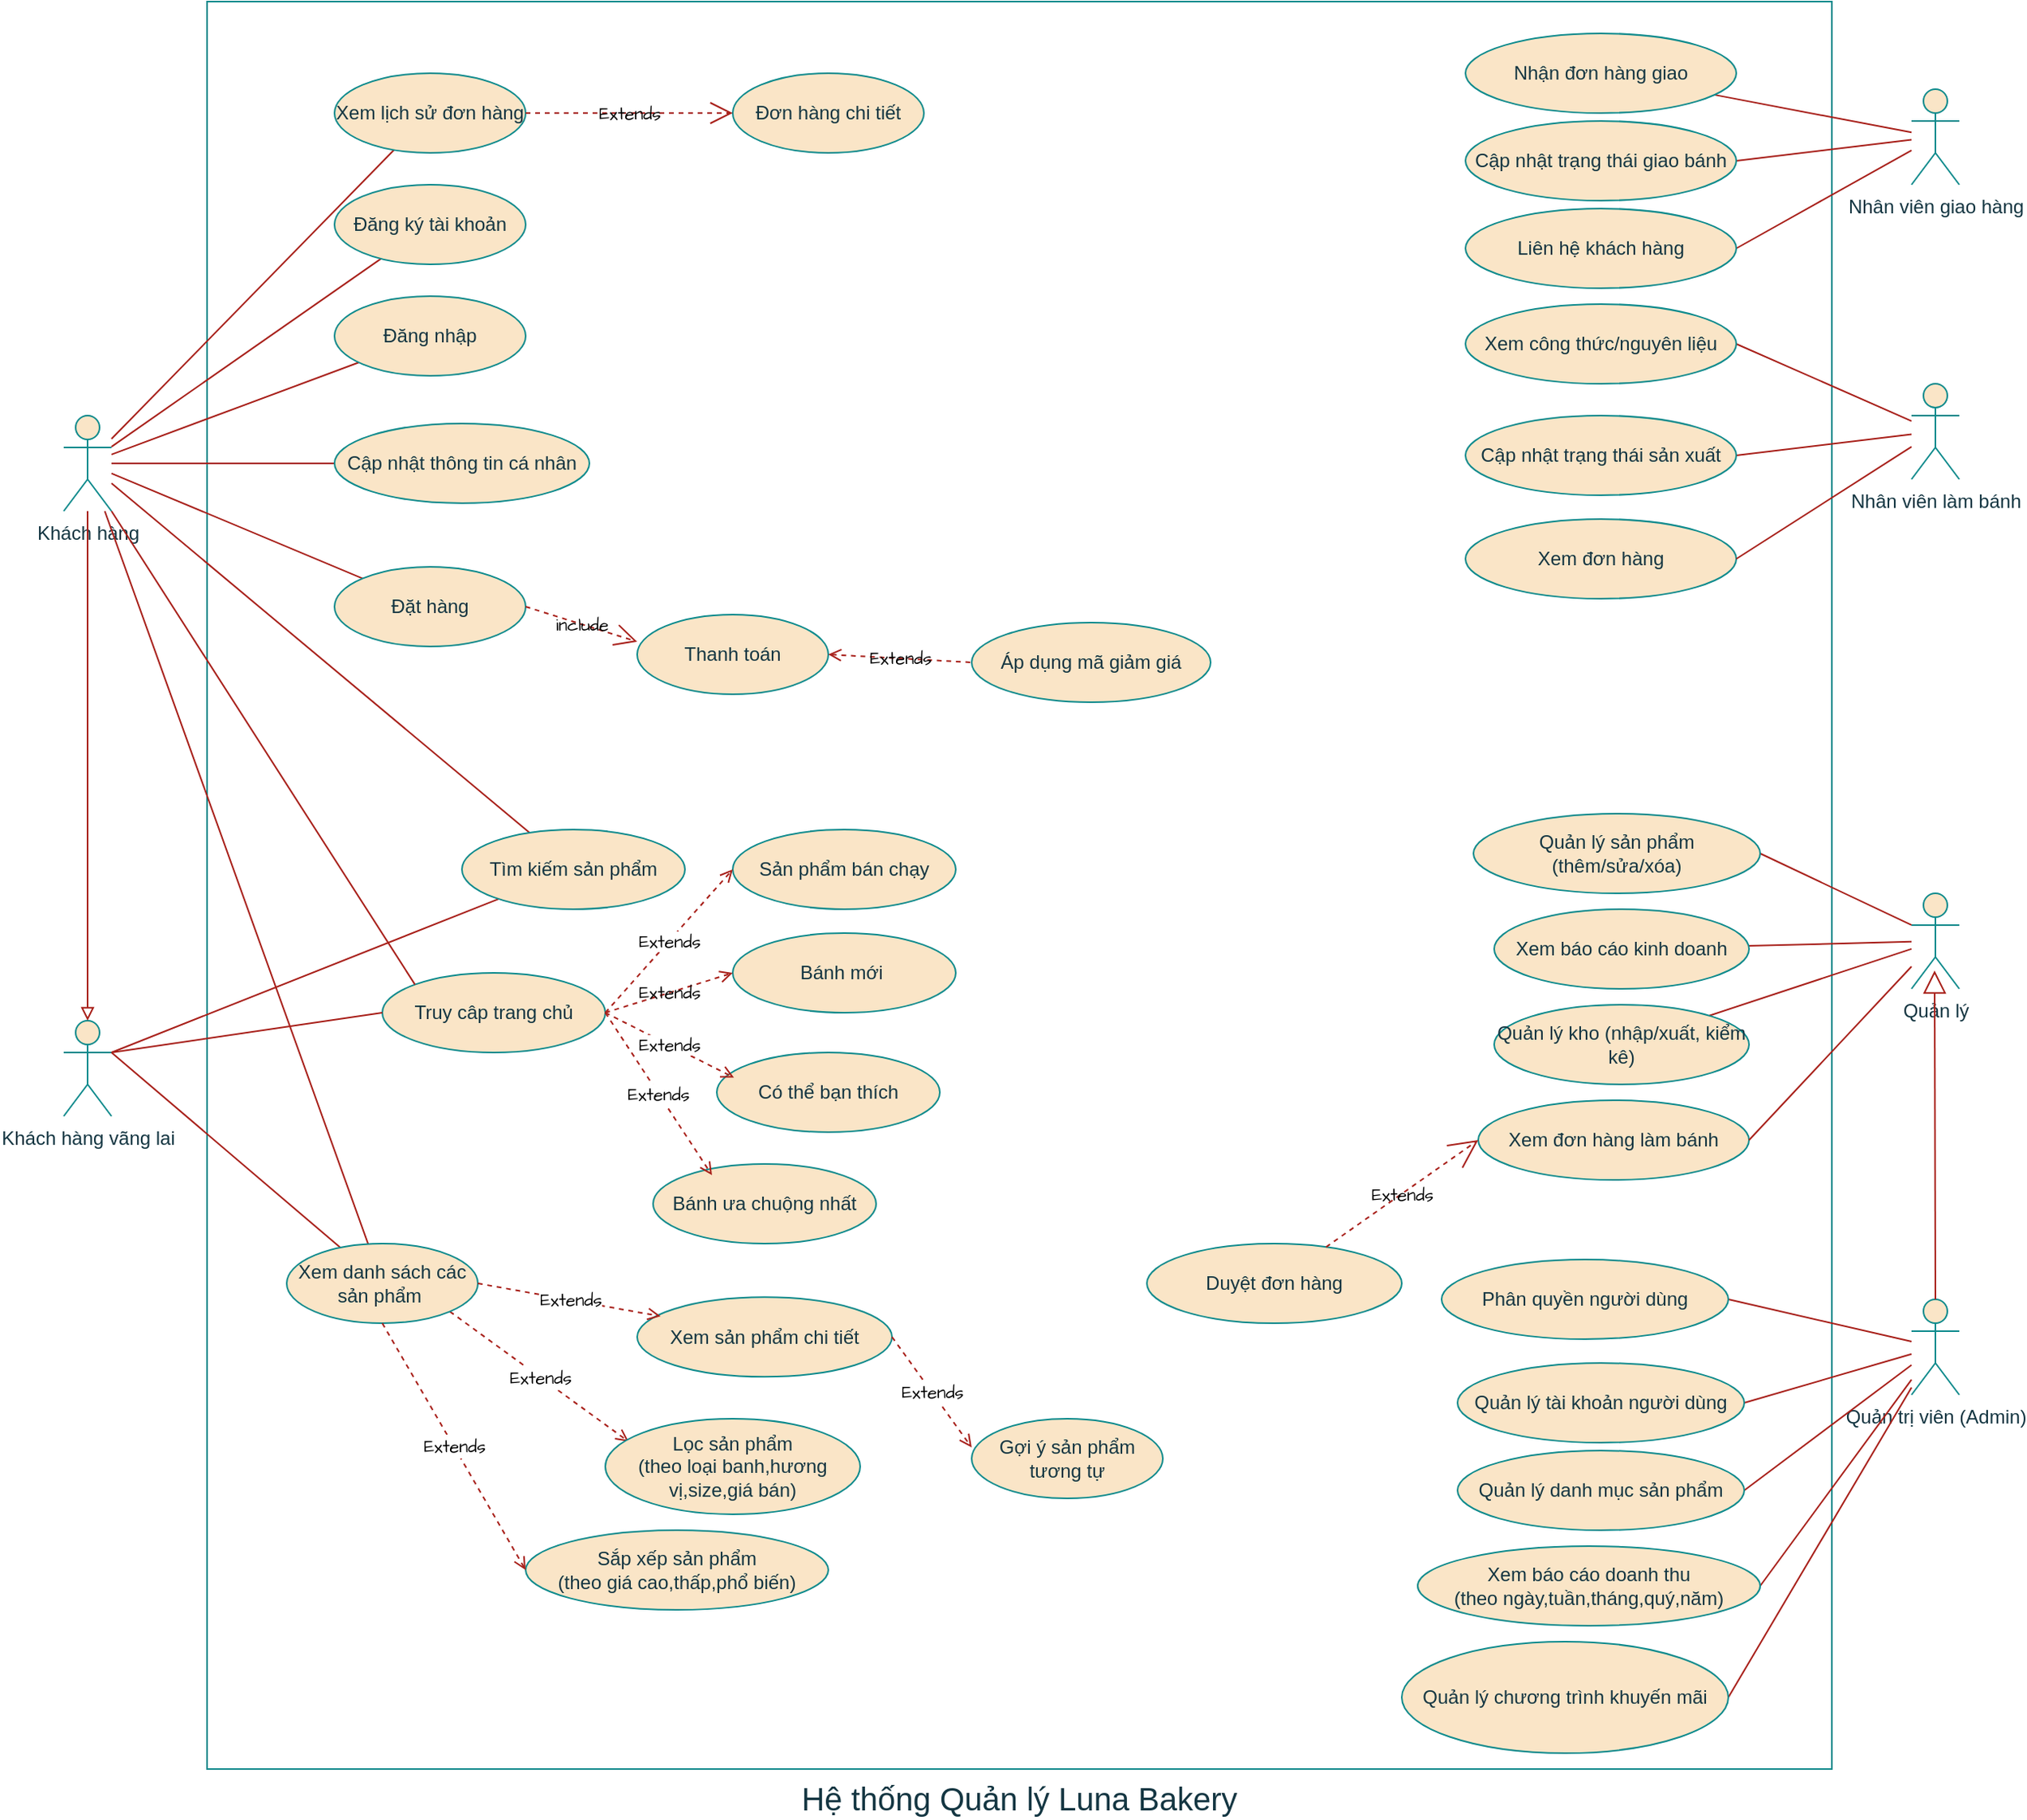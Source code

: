 <mxfile version="27.1.4">
  <diagram id="use_case_diagram_detailed" name="Page-1">
    <mxGraphModel dx="2013" dy="795" grid="1" gridSize="10" guides="1" tooltips="1" connect="1" arrows="1" fold="1" page="1" pageScale="1" pageWidth="827" pageHeight="1169" math="0" shadow="0">
      <root>
        <mxCell id="0" />
        <mxCell id="1" parent="0" />
        <mxCell id="wWzP6dK9qYtB4x3x5y1-1" value="Hệ thống Quản lý Luna Bakery" style="shape=rectangle;labelPosition=top;verticalLabelPosition=bottom;align=center;verticalAlign=top;whiteSpace=wrap;fillColor=none;fontSize=20;labelBackgroundColor=none;strokeColor=#0F8B8D;fontColor=#143642;" parent="1" vertex="1">
          <mxGeometry width="1020" height="1110" as="geometry" />
        </mxCell>
        <mxCell id="wWzP6dK9qYtB4x3x5y1-2" value="Khách hàng" style="shape=umlActor;verticalLabelPosition=bottom;verticalAlign=top;html=1;labelBackgroundColor=none;fillColor=#FAE5C7;strokeColor=#0F8B8D;fontColor=#143642;" parent="1" vertex="1">
          <mxGeometry x="-90" y="260" width="30" height="60" as="geometry" />
        </mxCell>
        <mxCell id="wWzP6dK9qYtB4x3x5y1-3" value="Khách hàng vãng lai" style="shape=umlActor;verticalLabelPosition=bottom;verticalAlign=top;html=1;labelBackgroundColor=none;fillColor=#FAE5C7;strokeColor=#0F8B8D;fontColor=#143642;" parent="1" vertex="1">
          <mxGeometry x="-90" y="640" width="30" height="60" as="geometry" />
        </mxCell>
        <mxCell id="wWzP6dK9qYtB4x3x5y1-4" value="Quản trị viên (Admin)" style="shape=umlActor;verticalLabelPosition=bottom;verticalAlign=top;html=1;labelBackgroundColor=none;fillColor=#FAE5C7;strokeColor=#0F8B8D;fontColor=#143642;" parent="1" vertex="1">
          <mxGeometry x="1070" y="815" width="30" height="60" as="geometry" />
        </mxCell>
        <mxCell id="wWzP6dK9qYtB4x3x5y1-5" value="Quản lý" style="shape=umlActor;verticalLabelPosition=bottom;verticalAlign=top;html=1;labelBackgroundColor=none;fillColor=#FAE5C7;strokeColor=#0F8B8D;fontColor=#143642;" parent="1" vertex="1">
          <mxGeometry x="1070" y="560" width="30" height="60" as="geometry" />
        </mxCell>
        <mxCell id="wWzP6dK9qYtB4x3x5y1-6" value="Nhân viên làm bánh" style="shape=umlActor;verticalLabelPosition=bottom;verticalAlign=top;html=1;labelBackgroundColor=none;fillColor=#FAE5C7;strokeColor=#0F8B8D;fontColor=#143642;" parent="1" vertex="1">
          <mxGeometry x="1070" y="240" width="30" height="60" as="geometry" />
        </mxCell>
        <mxCell id="wWzP6dK9qYtB4x3x5y1-7" value="Nhân viên giao hàng" style="shape=umlActor;verticalLabelPosition=bottom;verticalAlign=top;html=1;labelBackgroundColor=none;fillColor=#FAE5C7;strokeColor=#0F8B8D;fontColor=#143642;" parent="1" vertex="1">
          <mxGeometry x="1070" y="55" width="30" height="60" as="geometry" />
        </mxCell>
        <mxCell id="conn_kh_xem_sp" value="" style="endArrow=none;html=1;labelBackgroundColor=none;strokeColor=#A8201A;fontColor=default;" parent="1" source="wWzP6dK9qYtB4x3x5y1-2" target="uc_xem_sp" edge="1">
          <mxGeometry width="50" height="50" relative="1" as="geometry">
            <mxPoint x="760" y="485" as="sourcePoint" />
            <mxPoint x="810" y="435" as="targetPoint" />
          </mxGeometry>
        </mxCell>
        <mxCell id="conn_kh_dat_hang" value="" style="endArrow=none;html=1;labelBackgroundColor=none;strokeColor=#A8201A;fontColor=default;" parent="1" source="wWzP6dK9qYtB4x3x5y1-2" target="uc_dat_hang" edge="1">
          <mxGeometry width="50" height="50" relative="1" as="geometry">
            <mxPoint x="760" y="485" as="sourcePoint" />
            <mxPoint x="810" y="435" as="targetPoint" />
          </mxGeometry>
        </mxCell>
        <mxCell id="conn_kh_lich_su" value="" style="endArrow=none;html=1;labelBackgroundColor=none;strokeColor=#A8201A;fontColor=default;" parent="1" source="wWzP6dK9qYtB4x3x5y1-2" target="uc_xem_lich_su" edge="1">
          <mxGeometry width="50" height="50" relative="1" as="geometry">
            <mxPoint x="760" y="485" as="sourcePoint" />
            <mxPoint x="810" y="435" as="targetPoint" />
          </mxGeometry>
        </mxCell>
        <mxCell id="conn_kh_dang_ky" value="" style="endArrow=none;html=1;labelBackgroundColor=none;strokeColor=#A8201A;fontColor=default;" parent="1" source="wWzP6dK9qYtB4x3x5y1-2" target="uc_dang_ky" edge="1">
          <mxGeometry width="50" height="50" relative="1" as="geometry">
            <mxPoint x="760" y="485" as="sourcePoint" />
            <mxPoint x="810" y="435" as="targetPoint" />
          </mxGeometry>
        </mxCell>
        <mxCell id="conn_kh_dang_nhap" value="" style="endArrow=none;html=1;labelBackgroundColor=none;strokeColor=#A8201A;fontColor=default;" parent="1" source="wWzP6dK9qYtB4x3x5y1-2" target="uc_dang_nhap" edge="1">
          <mxGeometry width="50" height="50" relative="1" as="geometry">
            <mxPoint x="760" y="485" as="sourcePoint" />
            <mxPoint x="810" y="435" as="targetPoint" />
          </mxGeometry>
        </mxCell>
        <mxCell id="conn_kh_cap_nhat_tt" value="" style="endArrow=none;html=1;labelBackgroundColor=none;strokeColor=#A8201A;fontColor=default;" parent="1" source="wWzP6dK9qYtB4x3x5y1-2" target="uc_cap_nhat_tt" edge="1">
          <mxGeometry width="50" height="50" relative="1" as="geometry">
            <mxPoint x="760" y="485" as="sourcePoint" />
            <mxPoint x="810" y="435" as="targetPoint" />
          </mxGeometry>
        </mxCell>
        <mxCell id="conn_kh_tim_kiem" value="" style="endArrow=none;html=1;labelBackgroundColor=none;strokeColor=#A8201A;fontColor=default;" parent="1" source="wWzP6dK9qYtB4x3x5y1-2" target="uc_tim_kiem" edge="1">
          <mxGeometry width="50" height="50" relative="1" as="geometry">
            <mxPoint x="760" y="485" as="sourcePoint" />
            <mxPoint x="810" y="435" as="targetPoint" />
          </mxGeometry>
        </mxCell>
        <mxCell id="conn_kvl_xem_sp" value="" style="endArrow=none;html=1;labelBackgroundColor=none;strokeColor=#A8201A;fontColor=default;exitX=1;exitY=0.333;exitDx=0;exitDy=0;exitPerimeter=0;" parent="1" source="wWzP6dK9qYtB4x3x5y1-3" target="uc_xem_sp" edge="1">
          <mxGeometry width="50" height="50" relative="1" as="geometry">
            <mxPoint x="760" y="585" as="sourcePoint" />
            <mxPoint x="810" y="535" as="targetPoint" />
          </mxGeometry>
        </mxCell>
        <mxCell id="conn_kvl_tim_kiem" value="" style="endArrow=none;html=1;labelBackgroundColor=none;strokeColor=#A8201A;fontColor=default;exitX=1;exitY=0.333;exitDx=0;exitDy=0;exitPerimeter=0;" parent="1" source="wWzP6dK9qYtB4x3x5y1-3" target="uc_tim_kiem" edge="1">
          <mxGeometry width="50" height="50" relative="1" as="geometry">
            <mxPoint x="760" y="585" as="sourcePoint" />
            <mxPoint x="810" y="535" as="targetPoint" />
          </mxGeometry>
        </mxCell>
        <mxCell id="conn_admin_ql_tk" value="" style="endArrow=none;html=1;exitX=1;exitY=0.5;exitDx=0;exitDy=0;labelBackgroundColor=none;strokeColor=#A8201A;fontColor=default;" parent="1" source="uc_ql_tk_nd" target="wWzP6dK9qYtB4x3x5y1-4" edge="1">
          <mxGeometry width="50" height="50" relative="1" as="geometry">
            <mxPoint x="390" y="870" as="sourcePoint" />
            <mxPoint x="440" y="820" as="targetPoint" />
          </mxGeometry>
        </mxCell>
        <mxCell id="conn_admin_ql_sp" value="" style="endArrow=none;html=1;exitX=1;exitY=0.5;exitDx=0;exitDy=0;entryX=0;entryY=0.333;entryDx=0;entryDy=0;entryPerimeter=0;labelBackgroundColor=none;strokeColor=#A8201A;fontColor=default;" parent="1" source="uc_ql_sp" target="wWzP6dK9qYtB4x3x5y1-5" edge="1">
          <mxGeometry width="50" height="50" relative="1" as="geometry">
            <mxPoint x="688" y="550" as="sourcePoint" />
            <mxPoint x="916" y="625" as="targetPoint" />
            <Array as="points" />
          </mxGeometry>
        </mxCell>
        <mxCell id="conn_admin_ql_dm" value="" style="endArrow=none;html=1;exitX=1;exitY=0.5;exitDx=0;exitDy=0;labelBackgroundColor=none;strokeColor=#A8201A;fontColor=default;" parent="1" source="uc_ql_dm" target="wWzP6dK9qYtB4x3x5y1-4" edge="1">
          <mxGeometry width="50" height="50" relative="1" as="geometry">
            <mxPoint x="390" y="870" as="sourcePoint" />
            <mxPoint x="440" y="820" as="targetPoint" />
          </mxGeometry>
        </mxCell>
        <mxCell id="conn_admin_bao_cao" value="" style="endArrow=none;html=1;exitX=1;exitY=0.5;exitDx=0;exitDy=0;labelBackgroundColor=none;strokeColor=#A8201A;fontColor=default;" parent="1" source="uc_bao_cao_dt" target="wWzP6dK9qYtB4x3x5y1-4" edge="1">
          <mxGeometry width="50" height="50" relative="1" as="geometry">
            <mxPoint x="390" y="870" as="sourcePoint" />
            <mxPoint x="440" y="820" as="targetPoint" />
          </mxGeometry>
        </mxCell>
        <mxCell id="conn_admin_ql_km" value="" style="endArrow=none;html=1;exitX=1;exitY=0.5;exitDx=0;exitDy=0;labelBackgroundColor=none;strokeColor=#A8201A;fontColor=default;" parent="1" source="uc_ql_km" target="wWzP6dK9qYtB4x3x5y1-4" edge="1">
          <mxGeometry width="50" height="50" relative="1" as="geometry">
            <mxPoint x="390" y="870" as="sourcePoint" />
            <mxPoint x="440" y="820" as="targetPoint" />
          </mxGeometry>
        </mxCell>
        <mxCell id="conn_admin_phan_quyen" value="" style="endArrow=none;html=1;exitX=1;exitY=0.5;exitDx=0;exitDy=0;labelBackgroundColor=none;strokeColor=#A8201A;fontColor=default;" parent="1" source="uc_phan_quyen" target="wWzP6dK9qYtB4x3x5y1-4" edge="1">
          <mxGeometry width="50" height="50" relative="1" as="geometry">
            <mxPoint x="390" y="870" as="sourcePoint" />
            <mxPoint x="440" y="820" as="targetPoint" />
          </mxGeometry>
        </mxCell>
        <mxCell id="conn_manager_ql_kho" value="" style="endArrow=none;html=1;labelBackgroundColor=none;strokeColor=#A8201A;fontColor=default;" parent="1" source="uc_ql_kho" target="wWzP6dK9qYtB4x3x5y1-5" edge="1">
          <mxGeometry width="50" height="50" relative="1" as="geometry">
            <mxPoint x="134" y="90" as="sourcePoint" />
            <mxPoint x="184" y="40" as="targetPoint" />
          </mxGeometry>
        </mxCell>
        <mxCell id="conn_manager_bao_cao_kd" value="" style="endArrow=none;html=1;labelBackgroundColor=none;strokeColor=#A8201A;fontColor=default;" parent="1" source="uc_bao_cao_kd" target="wWzP6dK9qYtB4x3x5y1-5" edge="1">
          <mxGeometry width="50" height="50" relative="1" as="geometry">
            <mxPoint x="134" y="90" as="sourcePoint" />
            <mxPoint x="184" y="40" as="targetPoint" />
          </mxGeometry>
        </mxCell>
        <mxCell id="conn_baker_cap_nhat_tt_sx" value="" style="endArrow=none;html=1;exitX=1;exitY=0.5;exitDx=0;exitDy=0;labelBackgroundColor=none;strokeColor=#A8201A;fontColor=default;" parent="1" source="uc_cap_nhat_tt_sx" target="wWzP6dK9qYtB4x3x5y1-6" edge="1">
          <mxGeometry width="50" height="50" relative="1" as="geometry">
            <mxPoint x="-86" y="500" as="sourcePoint" />
            <mxPoint x="-36" y="450" as="targetPoint" />
          </mxGeometry>
        </mxCell>
        <mxCell id="conn_baker_xem_ct" value="" style="endArrow=none;html=1;exitX=1;exitY=0.5;exitDx=0;exitDy=0;labelBackgroundColor=none;strokeColor=#A8201A;fontColor=default;" parent="1" source="uc_xem_ct_nguyen_lieu" target="wWzP6dK9qYtB4x3x5y1-6" edge="1">
          <mxGeometry width="50" height="50" relative="1" as="geometry">
            <mxPoint x="-86" y="500" as="sourcePoint" />
            <mxPoint x="-36" y="450" as="targetPoint" />
          </mxGeometry>
        </mxCell>
        <mxCell id="conn_delivery_nhan_dh_giao" value="" style="endArrow=none;html=1;labelBackgroundColor=none;strokeColor=#A8201A;fontColor=default;" parent="1" source="uc_nhan_dh_giao" target="wWzP6dK9qYtB4x3x5y1-7" edge="1">
          <mxGeometry width="50" height="50" relative="1" as="geometry">
            <mxPoint x="105" y="70" as="sourcePoint" />
            <mxPoint x="155" y="20" as="targetPoint" />
          </mxGeometry>
        </mxCell>
        <mxCell id="conn_delivery_cap_nhat_tt_giao" value="" style="endArrow=none;html=1;exitX=1;exitY=0.5;exitDx=0;exitDy=0;labelBackgroundColor=none;strokeColor=#A8201A;fontColor=default;" parent="1" source="uc_cap_nhat_tt_giao" target="wWzP6dK9qYtB4x3x5y1-7" edge="1">
          <mxGeometry width="50" height="50" relative="1" as="geometry">
            <mxPoint x="105" y="70" as="sourcePoint" />
            <mxPoint x="155" y="20" as="targetPoint" />
          </mxGeometry>
        </mxCell>
        <mxCell id="conn_delivery_lien_he_kh" value="" style="endArrow=none;html=1;exitX=1;exitY=0.5;exitDx=0;exitDy=0;labelBackgroundColor=none;strokeColor=#A8201A;fontColor=default;" parent="1" source="uc_lien_he_kh" target="wWzP6dK9qYtB4x3x5y1-7" edge="1">
          <mxGeometry width="50" height="50" relative="1" as="geometry">
            <mxPoint x="105" y="70" as="sourcePoint" />
            <mxPoint x="155" y="20" as="targetPoint" />
          </mxGeometry>
        </mxCell>
        <mxCell id="generalization_kh_kvl" value="" style="endArrow=none;endSize=12;endFill=0;html=1;rounded=0;exitX=0.5;exitY=0;exitDx=0;exitDy=0;entryX=0.5;entryY=1;entryDx=0;entryDy=0;startFill=0;startArrow=block;labelBackgroundColor=none;strokeColor=#A8201A;fontColor=default;" parent="1" source="wWzP6dK9qYtB4x3x5y1-3" target="wWzP6dK9qYtB4x3x5y1-2" edge="1">
          <mxGeometry width="160" height="100" relative="1" as="geometry">
            <mxPoint x="1100" y="1060" as="sourcePoint" />
            <mxPoint x="1110" y="1010" as="targetPoint" />
          </mxGeometry>
        </mxCell>
        <mxCell id="uc_phan_quyen" value="Phân quyền người dùng" style="ellipse;whiteSpace=wrap;html=1;labelBackgroundColor=none;fillColor=#FAE5C7;strokeColor=#0F8B8D;fontColor=#143642;" parent="1" vertex="1">
          <mxGeometry x="775" y="790" width="180" height="50" as="geometry" />
        </mxCell>
        <mxCell id="uc_ap_dung_km" value="Áp dụng mã giảm giá" style="ellipse;whiteSpace=wrap;html=1;labelBackgroundColor=none;fillColor=#FAE5C7;strokeColor=#0F8B8D;fontColor=#143642;" parent="1" vertex="1">
          <mxGeometry x="480" y="390" width="150" height="50" as="geometry" />
        </mxCell>
        <mxCell id="uc_duyet_dh" value="Duyệt đơn hàng" style="ellipse;whiteSpace=wrap;html=1;labelBackgroundColor=none;fillColor=#FAE5C7;strokeColor=#0F8B8D;fontColor=#143642;" parent="1" vertex="1">
          <mxGeometry x="590" y="780" width="160" height="50" as="geometry" />
        </mxCell>
        <mxCell id="uc_ql_kho" value="Quản lý kho (nhập/xuất, kiểm kê)" style="ellipse;whiteSpace=wrap;html=1;labelBackgroundColor=none;fillColor=#FAE5C7;strokeColor=#0F8B8D;fontColor=#143642;" parent="1" vertex="1">
          <mxGeometry x="808" y="630" width="160" height="50" as="geometry" />
        </mxCell>
        <mxCell id="uc_cap_nhat_tt_giao" value="Cập nhật trạng thái giao bánh" style="ellipse;whiteSpace=wrap;html=1;labelBackgroundColor=none;fillColor=#FAE5C7;strokeColor=#0F8B8D;fontColor=#143642;" parent="1" vertex="1">
          <mxGeometry x="790" y="75" width="170" height="50" as="geometry" />
        </mxCell>
        <mxCell id="uc_lien_he_kh" value="Liên hệ khách hàng" style="ellipse;whiteSpace=wrap;html=1;labelBackgroundColor=none;fillColor=#FAE5C7;strokeColor=#0F8B8D;fontColor=#143642;" parent="1" vertex="1">
          <mxGeometry x="790" y="130" width="170" height="50" as="geometry" />
        </mxCell>
        <mxCell id="uc_nhan_dh_giao" value="Nhận đơn hàng giao" style="ellipse;whiteSpace=wrap;html=1;labelBackgroundColor=none;fillColor=#FAE5C7;strokeColor=#0F8B8D;fontColor=#143642;" parent="1" vertex="1">
          <mxGeometry x="790" y="20" width="170" height="50" as="geometry" />
        </mxCell>
        <mxCell id="uc_cap_nhat_tt_sx" value="Cập nhật trạng thái sản xuất" style="ellipse;whiteSpace=wrap;html=1;labelBackgroundColor=none;fillColor=#FAE5C7;strokeColor=#0F8B8D;fontColor=#143642;" parent="1" vertex="1">
          <mxGeometry x="790" y="260" width="170" height="50" as="geometry" />
        </mxCell>
        <mxCell id="uc_bao_cao_kd" value="Xem báo cáo kinh doanh" style="ellipse;whiteSpace=wrap;html=1;labelBackgroundColor=none;fillColor=#FAE5C7;strokeColor=#0F8B8D;fontColor=#143642;" parent="1" vertex="1">
          <mxGeometry x="808" y="570" width="160" height="50" as="geometry" />
        </mxCell>
        <mxCell id="uc_ql_tk_nd" value="Quản lý tài khoản người dùng" style="ellipse;whiteSpace=wrap;html=1;labelBackgroundColor=none;fillColor=#FAE5C7;strokeColor=#0F8B8D;fontColor=#143642;" parent="1" vertex="1">
          <mxGeometry x="785" y="855" width="180" height="50" as="geometry" />
        </mxCell>
        <mxCell id="uc_ql_sp" value="Quản lý sản phẩm (thêm/sửa/xóa)" style="ellipse;whiteSpace=wrap;html=1;labelBackgroundColor=none;fillColor=#FAE5C7;strokeColor=#0F8B8D;fontColor=#143642;" parent="1" vertex="1">
          <mxGeometry x="795" y="510" width="180" height="50" as="geometry" />
        </mxCell>
        <mxCell id="uc_ql_dm" value="Quản lý danh mục sản phẩm" style="ellipse;whiteSpace=wrap;html=1;labelBackgroundColor=none;fillColor=#FAE5C7;strokeColor=#0F8B8D;fontColor=#143642;" parent="1" vertex="1">
          <mxGeometry x="785" y="910" width="180" height="50" as="geometry" />
        </mxCell>
        <mxCell id="uc_bao_cao_dt" value="Xem báo cáo doanh thu&lt;br&gt;(theo ngày,tuần,tháng,quý,năm)" style="ellipse;whiteSpace=wrap;html=1;labelBackgroundColor=none;fillColor=#FAE5C7;strokeColor=#0F8B8D;fontColor=#143642;" parent="1" vertex="1">
          <mxGeometry x="760" y="970" width="215" height="50" as="geometry" />
        </mxCell>
        <mxCell id="uc_ql_km" value="Quản lý chương trình khuyến mãi" style="ellipse;whiteSpace=wrap;html=1;labelBackgroundColor=none;fillColor=#FAE5C7;strokeColor=#0F8B8D;fontColor=#143642;" parent="1" vertex="1">
          <mxGeometry x="750" y="1030" width="205" height="70" as="geometry" />
        </mxCell>
        <mxCell id="uc_xem_ct_nguyen_lieu" value="Xem công thức/nguyên liệu" style="ellipse;whiteSpace=wrap;html=1;labelBackgroundColor=none;fillColor=#FAE5C7;strokeColor=#0F8B8D;fontColor=#143642;" parent="1" vertex="1">
          <mxGeometry x="790" y="190" width="170" height="50" as="geometry" />
        </mxCell>
        <mxCell id="uc_nhan_dh_lam_banh" value="Xem đơn hàng làm bánh" style="ellipse;whiteSpace=wrap;html=1;labelBackgroundColor=none;fillColor=#FAE5C7;strokeColor=#0F8B8D;fontColor=#143642;" parent="1" vertex="1">
          <mxGeometry x="798" y="690" width="170" height="50" as="geometry" />
        </mxCell>
        <mxCell id="uc_dat_hang" value="Đặt hàng" style="ellipse;whiteSpace=wrap;html=1;labelBackgroundColor=none;fillColor=#FAE5C7;strokeColor=#0F8B8D;fontColor=#143642;" parent="1" vertex="1">
          <mxGeometry x="80" y="355" width="120" height="50" as="geometry" />
        </mxCell>
        <mxCell id="uc_thanh_toan" value="Thanh toán" style="ellipse;whiteSpace=wrap;html=1;labelBackgroundColor=none;fillColor=#FAE5C7;strokeColor=#0F8B8D;fontColor=#143642;" parent="1" vertex="1">
          <mxGeometry x="270" y="385" width="120" height="50" as="geometry" />
        </mxCell>
        <mxCell id="uc_tim_kiem" value="Tìm kiếm sản phẩm" style="ellipse;whiteSpace=wrap;html=1;labelBackgroundColor=none;fillColor=#FAE5C7;strokeColor=#0F8B8D;fontColor=#143642;" parent="1" vertex="1">
          <mxGeometry x="160" y="520" width="140" height="50" as="geometry" />
        </mxCell>
        <mxCell id="IGEohdD2Z1WYNDtNmkWi-7" value="&lt;meta charset=&quot;utf-8&quot;&gt;&lt;span style=&quot;color: rgb(0, 0, 0); font-family: &amp;quot;Architects Daughter&amp;quot;; font-size: 11px; font-style: normal; font-variant-ligatures: normal; font-variant-caps: normal; font-weight: 400; letter-spacing: normal; orphans: 2; text-align: center; text-indent: 0px; text-transform: none; widows: 2; word-spacing: 0px; -webkit-text-stroke-width: 0px; white-space: nowrap; background-color: rgb(255, 255, 255); text-decoration-thickness: initial; text-decoration-style: initial; text-decoration-color: initial; display: inline !important; float: none;&quot;&gt;Extends&lt;/span&gt;" style="rounded=0;orthogonalLoop=1;jettySize=auto;html=1;exitX=1;exitY=1;exitDx=0;exitDy=0;entryX=0.092;entryY=0.24;entryDx=0;entryDy=0;dashed=1;endArrow=open;endFill=0;strokeColor=#A8201A;entryPerimeter=0;" edge="1" parent="1" source="uc_xem_sp" target="IGEohdD2Z1WYNDtNmkWi-2">
          <mxGeometry relative="1" as="geometry" />
        </mxCell>
        <mxCell id="uc_xem_sp" value="Xem danh sách các sản phẩm&amp;nbsp;" style="ellipse;whiteSpace=wrap;html=1;labelBackgroundColor=none;fillColor=#FAE5C7;strokeColor=#0F8B8D;fontColor=#143642;" parent="1" vertex="1">
          <mxGeometry x="50" y="780" width="120" height="50" as="geometry" />
        </mxCell>
        <mxCell id="uc_cap_nhat_tt" value="Cập nhật thông tin cá nhân" style="ellipse;whiteSpace=wrap;html=1;labelBackgroundColor=none;fillColor=#FAE5C7;strokeColor=#0F8B8D;fontColor=#143642;" parent="1" vertex="1">
          <mxGeometry x="80" y="265" width="160" height="50" as="geometry" />
        </mxCell>
        <mxCell id="uc_dang_nhap" value="Đăng nhập" style="ellipse;whiteSpace=wrap;html=1;labelBackgroundColor=none;fillColor=#FAE5C7;strokeColor=#0F8B8D;fontColor=#143642;" parent="1" vertex="1">
          <mxGeometry x="80" y="185" width="120" height="50" as="geometry" />
        </mxCell>
        <mxCell id="uc_dang_ky" value="Đăng ký tài khoản" style="ellipse;whiteSpace=wrap;html=1;labelBackgroundColor=none;fillColor=#FAE5C7;strokeColor=#0F8B8D;fontColor=#143642;" parent="1" vertex="1">
          <mxGeometry x="80" y="115" width="120" height="50" as="geometry" />
        </mxCell>
        <mxCell id="uc_xem_lich_su" value="Xem lịch sử đơn hàng" style="ellipse;whiteSpace=wrap;html=1;labelBackgroundColor=none;fillColor=#FAE5C7;strokeColor=#0F8B8D;fontColor=#143642;" parent="1" vertex="1">
          <mxGeometry x="80" y="45" width="120" height="50" as="geometry" />
        </mxCell>
        <mxCell id="GdKrrGHBWG848Ou2AI_C-5" value="" style="endArrow=none;html=1;exitX=1;exitY=0.5;exitDx=0;exitDy=0;labelBackgroundColor=none;strokeColor=#A8201A;fontColor=default;" parent="1" source="uc_nhan_dh_lam_banh" target="wWzP6dK9qYtB4x3x5y1-5" edge="1">
          <mxGeometry width="50" height="50" relative="1" as="geometry">
            <mxPoint x="708" y="596" as="sourcePoint" />
            <mxPoint x="984" y="630" as="targetPoint" />
          </mxGeometry>
        </mxCell>
        <mxCell id="GdKrrGHBWG848Ou2AI_C-6" value="Xem đơn hàng" style="ellipse;whiteSpace=wrap;html=1;labelBackgroundColor=none;fillColor=#FAE5C7;strokeColor=#0F8B8D;fontColor=#143642;" parent="1" vertex="1">
          <mxGeometry x="790" y="325" width="170" height="50" as="geometry" />
        </mxCell>
        <mxCell id="GdKrrGHBWG848Ou2AI_C-8" value="" style="endArrow=none;html=1;exitX=1;exitY=0.5;exitDx=0;exitDy=0;labelBackgroundColor=none;strokeColor=#A8201A;fontColor=default;" parent="1" source="GdKrrGHBWG848Ou2AI_C-6" target="wWzP6dK9qYtB4x3x5y1-6" edge="1">
          <mxGeometry width="50" height="50" relative="1" as="geometry">
            <mxPoint x="685" y="335" as="sourcePoint" />
            <mxPoint x="794" y="295" as="targetPoint" />
          </mxGeometry>
        </mxCell>
        <mxCell id="GdKrrGHBWG848Ou2AI_C-10" value="Extends" style="endArrow=open;endSize=16;endFill=0;html=1;rounded=0;hachureGap=4;fontFamily=Architects Daughter;fontSource=https%3A%2F%2Ffonts.googleapis.com%2Fcss%3Ffamily%3DArchitects%2BDaughter;entryX=0;entryY=0.5;entryDx=0;entryDy=0;labelBackgroundColor=none;strokeColor=#A8201A;fontColor=default;dashed=1;" parent="1" source="uc_duyet_dh" target="uc_nhan_dh_lam_banh" edge="1">
          <mxGeometry width="160" relative="1" as="geometry">
            <mxPoint x="390" y="670.29" as="sourcePoint" />
            <mxPoint x="540" y="670" as="targetPoint" />
          </mxGeometry>
        </mxCell>
        <mxCell id="GdKrrGHBWG848Ou2AI_C-12" value="Extends" style="endArrow=none;endSize=16;endFill=0;html=1;rounded=0;hachureGap=4;fontFamily=Architects Daughter;fontSource=https%3A%2F%2Ffonts.googleapis.com%2Fcss%3Ffamily%3DArchitects%2BDaughter;exitX=1;exitY=0.5;exitDx=0;exitDy=0;entryX=0;entryY=0.5;entryDx=0;entryDy=0;startFill=0;startArrow=open;labelBackgroundColor=none;strokeColor=#A8201A;fontColor=default;dashed=1;" parent="1" source="uc_thanh_toan" target="uc_ap_dung_km" edge="1">
          <mxGeometry width="160" relative="1" as="geometry">
            <mxPoint x="430" y="500" as="sourcePoint" />
            <mxPoint x="590" y="500" as="targetPoint" />
          </mxGeometry>
        </mxCell>
        <mxCell id="GdKrrGHBWG848Ou2AI_C-13" value="include" style="endArrow=open;endSize=12;dashed=1;html=1;rounded=0;hachureGap=4;fontFamily=Architects Daughter;fontSource=https%3A%2F%2Ffonts.googleapis.com%2Fcss%3Ffamily%3DArchitects%2BDaughter;endFill=0;exitX=1;exitY=0.5;exitDx=0;exitDy=0;entryX=0;entryY=0.34;entryDx=0;entryDy=0;entryPerimeter=0;labelBackgroundColor=none;strokeColor=#A8201A;fontColor=default;" parent="1" source="uc_dat_hang" target="uc_thanh_toan" edge="1">
          <mxGeometry width="160" relative="1" as="geometry">
            <mxPoint x="365" y="500" as="sourcePoint" />
            <mxPoint x="525" y="500" as="targetPoint" />
          </mxGeometry>
        </mxCell>
        <mxCell id="GdKrrGHBWG848Ou2AI_C-15" value="" style="endArrow=block;endSize=12;endFill=0;html=1;rounded=0;exitX=0.5;exitY=0;exitDx=0;exitDy=0;entryX=0.483;entryY=0.808;entryDx=0;entryDy=0;startFill=0;startArrow=none;exitPerimeter=0;entryPerimeter=0;labelBackgroundColor=none;strokeColor=#A8201A;fontColor=default;" parent="1" source="wWzP6dK9qYtB4x3x5y1-4" target="wWzP6dK9qYtB4x3x5y1-5" edge="1">
          <mxGeometry width="160" height="100" relative="1" as="geometry">
            <mxPoint x="920" y="930" as="sourcePoint" />
            <mxPoint x="920" y="610" as="targetPoint" />
          </mxGeometry>
        </mxCell>
        <mxCell id="Jl652gn8K3bQLGz5MbJg-1" value="Truy câp trang chủ" style="ellipse;whiteSpace=wrap;html=1;labelBackgroundColor=none;fillColor=#FAE5C7;strokeColor=#0F8B8D;fontColor=#143642;" parent="1" vertex="1">
          <mxGeometry x="110" y="610" width="140" height="50" as="geometry" />
        </mxCell>
        <mxCell id="Jl652gn8K3bQLGz5MbJg-2" value="Sản phẩm bán chạy" style="ellipse;whiteSpace=wrap;html=1;labelBackgroundColor=none;fillColor=#FAE5C7;strokeColor=#0F8B8D;fontColor=#143642;" parent="1" vertex="1">
          <mxGeometry x="330" y="520" width="140" height="50" as="geometry" />
        </mxCell>
        <mxCell id="Jl652gn8K3bQLGz5MbJg-3" value="Bánh mới&amp;nbsp;" style="ellipse;whiteSpace=wrap;html=1;labelBackgroundColor=none;fillColor=#FAE5C7;strokeColor=#0F8B8D;fontColor=#143642;" parent="1" vertex="1">
          <mxGeometry x="330" y="585" width="140" height="50" as="geometry" />
        </mxCell>
        <mxCell id="Jl652gn8K3bQLGz5MbJg-6" value="" style="endArrow=none;html=1;labelBackgroundColor=none;strokeColor=#A8201A;fontColor=default;exitX=1;exitY=1;exitDx=0;exitDy=0;exitPerimeter=0;entryX=0;entryY=0;entryDx=0;entryDy=0;" parent="1" source="wWzP6dK9qYtB4x3x5y1-2" target="Jl652gn8K3bQLGz5MbJg-1" edge="1">
          <mxGeometry width="50" height="50" relative="1" as="geometry">
            <mxPoint x="-180.15" y="324.59" as="sourcePoint" />
            <mxPoint x="-9.15" y="714.59" as="targetPoint" />
          </mxGeometry>
        </mxCell>
        <mxCell id="Jl652gn8K3bQLGz5MbJg-7" value="" style="endArrow=none;html=1;labelBackgroundColor=none;strokeColor=#A8201A;fontColor=default;entryX=0;entryY=0.5;entryDx=0;entryDy=0;exitX=1;exitY=0.333;exitDx=0;exitDy=0;exitPerimeter=0;" parent="1" source="wWzP6dK9qYtB4x3x5y1-3" target="Jl652gn8K3bQLGz5MbJg-1" edge="1">
          <mxGeometry width="50" height="50" relative="1" as="geometry">
            <mxPoint x="-261.22" y="435" as="sourcePoint" />
            <mxPoint x="-90.22" y="825" as="targetPoint" />
          </mxGeometry>
        </mxCell>
        <mxCell id="Jl652gn8K3bQLGz5MbJg-8" value="&lt;span style=&quot;color: rgb(0, 0, 0); font-family: &amp;quot;Architects Daughter&amp;quot;; font-size: 11px; font-style: normal; font-variant-ligatures: normal; font-variant-caps: normal; font-weight: 400; letter-spacing: normal; orphans: 2; text-align: center; text-indent: 0px; text-transform: none; widows: 2; word-spacing: 0px; -webkit-text-stroke-width: 0px; white-space: nowrap; text-decoration-thickness: initial; text-decoration-style: initial; text-decoration-color: initial; float: none; display: inline !important;&quot;&gt;Extends&lt;/span&gt;" style="endArrow=open;html=1;labelBackgroundColor=default;strokeColor=#A8201A;fontColor=default;entryX=0;entryY=0.5;entryDx=0;entryDy=0;exitX=1;exitY=0.5;exitDx=0;exitDy=0;dashed=1;endFill=0;" parent="1" source="Jl652gn8K3bQLGz5MbJg-1" target="Jl652gn8K3bQLGz5MbJg-2" edge="1">
          <mxGeometry width="50" height="50" relative="1" as="geometry">
            <mxPoint x="200" y="700" as="sourcePoint" />
            <mxPoint x="370" y="675" as="targetPoint" />
          </mxGeometry>
        </mxCell>
        <mxCell id="Jl652gn8K3bQLGz5MbJg-11" value="&lt;span style=&quot;font-family: &amp;quot;Architects Daughter&amp;quot;; font-size: 11px; font-style: normal; font-variant-ligatures: normal; font-variant-caps: normal; font-weight: 400; letter-spacing: normal; orphans: 2; text-align: center; text-indent: 0px; text-transform: none; widows: 2; word-spacing: 0px; -webkit-text-stroke-width: 0px; white-space: nowrap; text-decoration-thickness: initial; text-decoration-style: initial; text-decoration-color: initial; float: none; display: inline !important;&quot;&gt;Extends&lt;/span&gt;" style="endArrow=open;html=1;labelBackgroundColor=none;strokeColor=#A8201A;fontColor=default;entryX=0;entryY=0.5;entryDx=0;entryDy=0;exitX=1;exitY=0.5;exitDx=0;exitDy=0;dashed=1;endFill=0;textShadow=0;" parent="1" source="Jl652gn8K3bQLGz5MbJg-1" target="Jl652gn8K3bQLGz5MbJg-3" edge="1">
          <mxGeometry width="50" height="50" relative="1" as="geometry">
            <mxPoint x="200" y="700" as="sourcePoint" />
            <mxPoint x="370" y="675" as="targetPoint" />
            <Array as="points" />
          </mxGeometry>
        </mxCell>
        <mxCell id="Jl652gn8K3bQLGz5MbJg-12" value="Có thể bạn thích" style="ellipse;whiteSpace=wrap;html=1;labelBackgroundColor=none;fillColor=#FAE5C7;strokeColor=#0F8B8D;fontColor=#143642;" parent="1" vertex="1">
          <mxGeometry x="320" y="660" width="140" height="50" as="geometry" />
        </mxCell>
        <mxCell id="Jl652gn8K3bQLGz5MbJg-14" value="Bánh ưa chuộng nhất" style="ellipse;whiteSpace=wrap;html=1;labelBackgroundColor=none;fillColor=#FAE5C7;strokeColor=#0F8B8D;fontColor=#143642;" parent="1" vertex="1">
          <mxGeometry x="280" y="730" width="140" height="50" as="geometry" />
        </mxCell>
        <mxCell id="Jl652gn8K3bQLGz5MbJg-15" value="&lt;span style=&quot;color: rgb(0, 0, 0); font-family: &amp;quot;Architects Daughter&amp;quot;; font-size: 11px; font-style: normal; font-variant-ligatures: normal; font-variant-caps: normal; font-weight: 400; letter-spacing: normal; orphans: 2; text-align: center; text-indent: 0px; text-transform: none; widows: 2; word-spacing: 0px; -webkit-text-stroke-width: 0px; white-space: nowrap; text-decoration-thickness: initial; text-decoration-style: initial; text-decoration-color: initial; float: none; display: inline !important;&quot;&gt;Extends&lt;/span&gt;" style="endArrow=open;html=1;labelBackgroundColor=default;strokeColor=#A8201A;fontColor=default;entryX=0.077;entryY=0.315;entryDx=0;entryDy=0;exitX=1;exitY=0.5;exitDx=0;exitDy=0;entryPerimeter=0;endFill=0;dashed=1;" parent="1" source="Jl652gn8K3bQLGz5MbJg-1" target="Jl652gn8K3bQLGz5MbJg-12" edge="1">
          <mxGeometry width="50" height="50" relative="1" as="geometry">
            <mxPoint x="200" y="700" as="sourcePoint" />
            <mxPoint x="370" y="675" as="targetPoint" />
          </mxGeometry>
        </mxCell>
        <mxCell id="Jl652gn8K3bQLGz5MbJg-16" value="&lt;span style=&quot;color: rgb(0, 0, 0); font-family: &amp;quot;Architects Daughter&amp;quot;; font-size: 11px; font-style: normal; font-variant-ligatures: normal; font-variant-caps: normal; font-weight: 400; letter-spacing: normal; orphans: 2; text-align: center; text-indent: 0px; text-transform: none; widows: 2; word-spacing: 0px; -webkit-text-stroke-width: 0px; white-space: nowrap; text-decoration-thickness: initial; text-decoration-style: initial; text-decoration-color: initial; float: none; display: inline !important;&quot;&gt;Extends&lt;/span&gt;" style="endArrow=open;html=1;labelBackgroundColor=default;strokeColor=#A8201A;fontColor=default;entryX=0.264;entryY=0.14;entryDx=0;entryDy=0;exitX=1;exitY=0.5;exitDx=0;exitDy=0;entryPerimeter=0;dashed=1;endFill=0;" parent="1" source="Jl652gn8K3bQLGz5MbJg-1" target="Jl652gn8K3bQLGz5MbJg-14" edge="1">
          <mxGeometry width="50" height="50" relative="1" as="geometry">
            <mxPoint x="200" y="700" as="sourcePoint" />
            <mxPoint x="370" y="675" as="targetPoint" />
            <Array as="points" />
          </mxGeometry>
        </mxCell>
        <mxCell id="IGEohdD2Z1WYNDtNmkWi-2" value="Lọc sản phẩm&lt;br&gt;(theo loại banh,hương vị,size,giá bán)" style="ellipse;whiteSpace=wrap;html=1;labelBackgroundColor=none;fillColor=#FAE5C7;strokeColor=#0F8B8D;fontColor=#143642;" vertex="1" parent="1">
          <mxGeometry x="250" y="890" width="160" height="60" as="geometry" />
        </mxCell>
        <mxCell id="IGEohdD2Z1WYNDtNmkWi-3" value="Sắp xếp sản phẩm&lt;br&gt;(theo giá cao,thấp,phổ biến)" style="ellipse;whiteSpace=wrap;html=1;labelBackgroundColor=none;fillColor=#FAE5C7;strokeColor=#0F8B8D;fontColor=#143642;" vertex="1" parent="1">
          <mxGeometry x="200" y="960" width="190" height="50" as="geometry" />
        </mxCell>
        <mxCell id="IGEohdD2Z1WYNDtNmkWi-11" value="&lt;meta charset=&quot;utf-8&quot;&gt;&lt;span style=&quot;color: rgb(0, 0, 0); font-family: &amp;quot;Architects Daughter&amp;quot;; font-size: 11px; font-style: normal; font-variant-ligatures: normal; font-variant-caps: normal; font-weight: 400; letter-spacing: normal; orphans: 2; text-align: center; text-indent: 0px; text-transform: none; widows: 2; word-spacing: 0px; -webkit-text-stroke-width: 0px; white-space: nowrap; background-color: rgb(255, 255, 255); text-decoration-thickness: initial; text-decoration-style: initial; text-decoration-color: initial; display: inline !important; float: none;&quot;&gt;Extends&lt;/span&gt;" style="rounded=0;orthogonalLoop=1;jettySize=auto;html=1;exitX=0.5;exitY=1;exitDx=0;exitDy=0;entryX=0;entryY=0.5;entryDx=0;entryDy=0;dashed=1;endArrow=open;endFill=0;strokeColor=#A8201A;" edge="1" parent="1" source="uc_xem_sp" target="IGEohdD2Z1WYNDtNmkWi-3">
          <mxGeometry relative="1" as="geometry" />
        </mxCell>
        <mxCell id="IGEohdD2Z1WYNDtNmkWi-12" value="Đơn hàng chi tiết" style="ellipse;whiteSpace=wrap;html=1;labelBackgroundColor=none;fillColor=#FAE5C7;strokeColor=#0F8B8D;fontColor=#143642;" vertex="1" parent="1">
          <mxGeometry x="330" y="45" width="120" height="50" as="geometry" />
        </mxCell>
        <mxCell id="IGEohdD2Z1WYNDtNmkWi-13" value="Extends" style="endArrow=open;endSize=12;dashed=1;html=1;rounded=0;hachureGap=4;fontFamily=Architects Daughter;fontSource=https%3A%2F%2Ffonts.googleapis.com%2Fcss%3Ffamily%3DArchitects%2BDaughter;endFill=0;exitX=1;exitY=0.5;exitDx=0;exitDy=0;entryX=0;entryY=0.5;entryDx=0;entryDy=0;labelBackgroundColor=none;strokeColor=#A8201A;fontColor=default;" edge="1" parent="1" source="uc_xem_lich_su" target="IGEohdD2Z1WYNDtNmkWi-12">
          <mxGeometry width="160" relative="1" as="geometry">
            <mxPoint x="290" y="70" as="sourcePoint" />
            <mxPoint x="360" y="92" as="targetPoint" />
          </mxGeometry>
        </mxCell>
        <mxCell id="IGEohdD2Z1WYNDtNmkWi-14" value="Xem sản phẩm chi tiết" style="ellipse;whiteSpace=wrap;html=1;labelBackgroundColor=none;fillColor=#FAE5C7;strokeColor=#0F8B8D;fontColor=#143642;" vertex="1" parent="1">
          <mxGeometry x="270" y="813.66" width="160" height="50" as="geometry" />
        </mxCell>
        <mxCell id="IGEohdD2Z1WYNDtNmkWi-15" value="&lt;meta charset=&quot;utf-8&quot;&gt;&lt;span style=&quot;color: rgb(0, 0, 0); font-family: &amp;quot;Architects Daughter&amp;quot;; font-size: 11px; font-style: normal; font-variant-ligatures: normal; font-variant-caps: normal; font-weight: 400; letter-spacing: normal; orphans: 2; text-align: center; text-indent: 0px; text-transform: none; widows: 2; word-spacing: 0px; -webkit-text-stroke-width: 0px; white-space: nowrap; background-color: rgb(255, 255, 255); text-decoration-thickness: initial; text-decoration-style: initial; text-decoration-color: initial; display: inline !important; float: none;&quot;&gt;Extends&lt;/span&gt;" style="rounded=0;orthogonalLoop=1;jettySize=auto;html=1;exitX=1;exitY=0.5;exitDx=0;exitDy=0;entryX=0.092;entryY=0.24;entryDx=0;entryDy=0;dashed=1;endArrow=open;endFill=0;strokeColor=#A8201A;entryPerimeter=0;" edge="1" target="IGEohdD2Z1WYNDtNmkWi-14" parent="1" source="uc_xem_sp">
          <mxGeometry relative="1" as="geometry">
            <mxPoint x="172" y="746.66" as="sourcePoint" />
          </mxGeometry>
        </mxCell>
        <mxCell id="IGEohdD2Z1WYNDtNmkWi-16" value="Gợi ý sản phẩm tương tự" style="ellipse;whiteSpace=wrap;html=1;labelBackgroundColor=none;fillColor=#FAE5C7;strokeColor=#0F8B8D;fontColor=#143642;" vertex="1" parent="1">
          <mxGeometry x="480" y="890" width="120" height="50" as="geometry" />
        </mxCell>
        <mxCell id="IGEohdD2Z1WYNDtNmkWi-17" value="&lt;meta charset=&quot;utf-8&quot;&gt;&lt;span style=&quot;color: rgb(0, 0, 0); font-family: &amp;quot;Architects Daughter&amp;quot;; font-size: 11px; font-style: normal; font-variant-ligatures: normal; font-variant-caps: normal; font-weight: 400; letter-spacing: normal; orphans: 2; text-align: center; text-indent: 0px; text-transform: none; widows: 2; word-spacing: 0px; -webkit-text-stroke-width: 0px; white-space: nowrap; background-color: rgb(255, 255, 255); text-decoration-thickness: initial; text-decoration-style: initial; text-decoration-color: initial; display: inline !important; float: none;&quot;&gt;Extends&lt;/span&gt;" style="rounded=0;orthogonalLoop=1;jettySize=auto;html=1;exitX=1;exitY=0.5;exitDx=0;exitDy=0;entryX=0;entryY=0.36;entryDx=0;entryDy=0;dashed=1;endArrow=open;endFill=0;strokeColor=#A8201A;entryPerimeter=0;" edge="1" parent="1" source="IGEohdD2Z1WYNDtNmkWi-14" target="IGEohdD2Z1WYNDtNmkWi-16">
          <mxGeometry relative="1" as="geometry">
            <mxPoint x="358.96" y="830" as="sourcePoint" />
            <mxPoint x="469.96" y="851" as="targetPoint" />
          </mxGeometry>
        </mxCell>
      </root>
    </mxGraphModel>
  </diagram>
</mxfile>
